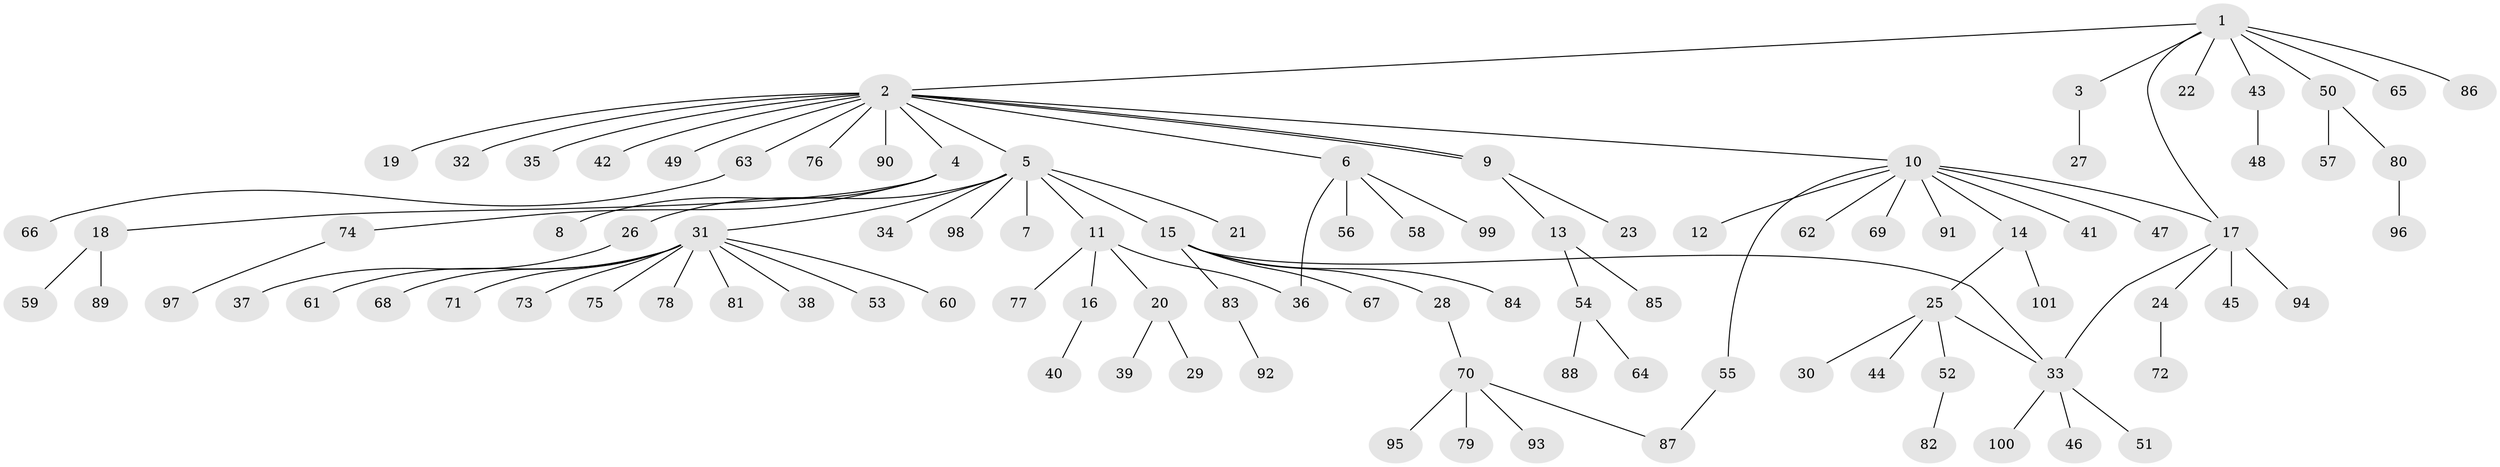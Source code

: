 // coarse degree distribution, {7: 0.013513513513513514, 14: 0.013513513513513514, 1: 0.7027027027027027, 3: 0.013513513513513514, 8: 0.013513513513513514, 4: 0.02702702702702703, 5: 0.06756756756756757, 9: 0.013513513513513514, 2: 0.10810810810810811, 6: 0.013513513513513514, 10: 0.013513513513513514}
// Generated by graph-tools (version 1.1) at 2025/41/03/06/25 10:41:48]
// undirected, 101 vertices, 106 edges
graph export_dot {
graph [start="1"]
  node [color=gray90,style=filled];
  1;
  2;
  3;
  4;
  5;
  6;
  7;
  8;
  9;
  10;
  11;
  12;
  13;
  14;
  15;
  16;
  17;
  18;
  19;
  20;
  21;
  22;
  23;
  24;
  25;
  26;
  27;
  28;
  29;
  30;
  31;
  32;
  33;
  34;
  35;
  36;
  37;
  38;
  39;
  40;
  41;
  42;
  43;
  44;
  45;
  46;
  47;
  48;
  49;
  50;
  51;
  52;
  53;
  54;
  55;
  56;
  57;
  58;
  59;
  60;
  61;
  62;
  63;
  64;
  65;
  66;
  67;
  68;
  69;
  70;
  71;
  72;
  73;
  74;
  75;
  76;
  77;
  78;
  79;
  80;
  81;
  82;
  83;
  84;
  85;
  86;
  87;
  88;
  89;
  90;
  91;
  92;
  93;
  94;
  95;
  96;
  97;
  98;
  99;
  100;
  101;
  1 -- 2;
  1 -- 3;
  1 -- 17;
  1 -- 22;
  1 -- 43;
  1 -- 50;
  1 -- 65;
  1 -- 86;
  2 -- 4;
  2 -- 5;
  2 -- 6;
  2 -- 9;
  2 -- 9;
  2 -- 10;
  2 -- 19;
  2 -- 32;
  2 -- 35;
  2 -- 42;
  2 -- 49;
  2 -- 63;
  2 -- 76;
  2 -- 90;
  3 -- 27;
  4 -- 8;
  4 -- 18;
  4 -- 74;
  5 -- 7;
  5 -- 11;
  5 -- 15;
  5 -- 21;
  5 -- 26;
  5 -- 31;
  5 -- 34;
  5 -- 98;
  6 -- 36;
  6 -- 56;
  6 -- 58;
  6 -- 99;
  9 -- 13;
  9 -- 23;
  10 -- 12;
  10 -- 14;
  10 -- 17;
  10 -- 41;
  10 -- 47;
  10 -- 55;
  10 -- 62;
  10 -- 69;
  10 -- 91;
  11 -- 16;
  11 -- 20;
  11 -- 36;
  11 -- 77;
  13 -- 54;
  13 -- 85;
  14 -- 25;
  14 -- 101;
  15 -- 28;
  15 -- 33;
  15 -- 67;
  15 -- 83;
  15 -- 84;
  16 -- 40;
  17 -- 24;
  17 -- 33;
  17 -- 45;
  17 -- 94;
  18 -- 59;
  18 -- 89;
  20 -- 29;
  20 -- 39;
  24 -- 72;
  25 -- 30;
  25 -- 33;
  25 -- 44;
  25 -- 52;
  26 -- 37;
  28 -- 70;
  31 -- 38;
  31 -- 53;
  31 -- 60;
  31 -- 61;
  31 -- 68;
  31 -- 71;
  31 -- 73;
  31 -- 75;
  31 -- 78;
  31 -- 81;
  33 -- 46;
  33 -- 51;
  33 -- 100;
  43 -- 48;
  50 -- 57;
  50 -- 80;
  52 -- 82;
  54 -- 64;
  54 -- 88;
  55 -- 87;
  63 -- 66;
  70 -- 79;
  70 -- 87;
  70 -- 93;
  70 -- 95;
  74 -- 97;
  80 -- 96;
  83 -- 92;
}
